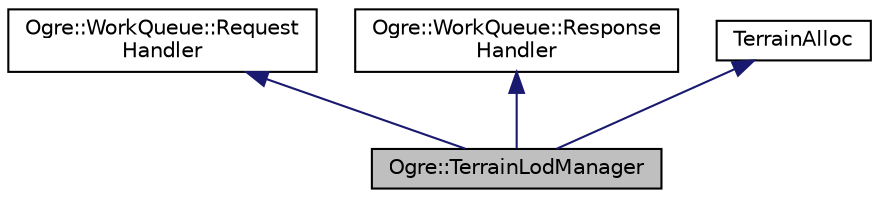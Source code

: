 digraph "Ogre::TerrainLodManager"
{
  bgcolor="transparent";
  edge [fontname="Helvetica",fontsize="10",labelfontname="Helvetica",labelfontsize="10"];
  node [fontname="Helvetica",fontsize="10",shape=record];
  Node0 [label="Ogre::TerrainLodManager",height=0.2,width=0.4,color="black", fillcolor="grey75", style="filled", fontcolor="black"];
  Node1 -> Node0 [dir="back",color="midnightblue",fontsize="10",style="solid",fontname="Helvetica"];
  Node1 [label="Ogre::WorkQueue::Request\lHandler",height=0.2,width=0.4,color="black",URL="$class_ogre_1_1_work_queue_1_1_request_handler.html",tooltip="Interface definition for a handler of requests. "];
  Node2 -> Node0 [dir="back",color="midnightblue",fontsize="10",style="solid",fontname="Helvetica"];
  Node2 [label="Ogre::WorkQueue::Response\lHandler",height=0.2,width=0.4,color="black",URL="$class_ogre_1_1_work_queue_1_1_response_handler.html",tooltip="Interface definition for a handler of responses. "];
  Node3 -> Node0 [dir="back",color="midnightblue",fontsize="10",style="solid",fontname="Helvetica"];
  Node3 [label="TerrainAlloc",height=0.2,width=0.4,color="black",URL="$class_ogre_1_1_allocated_object.html"];
}
